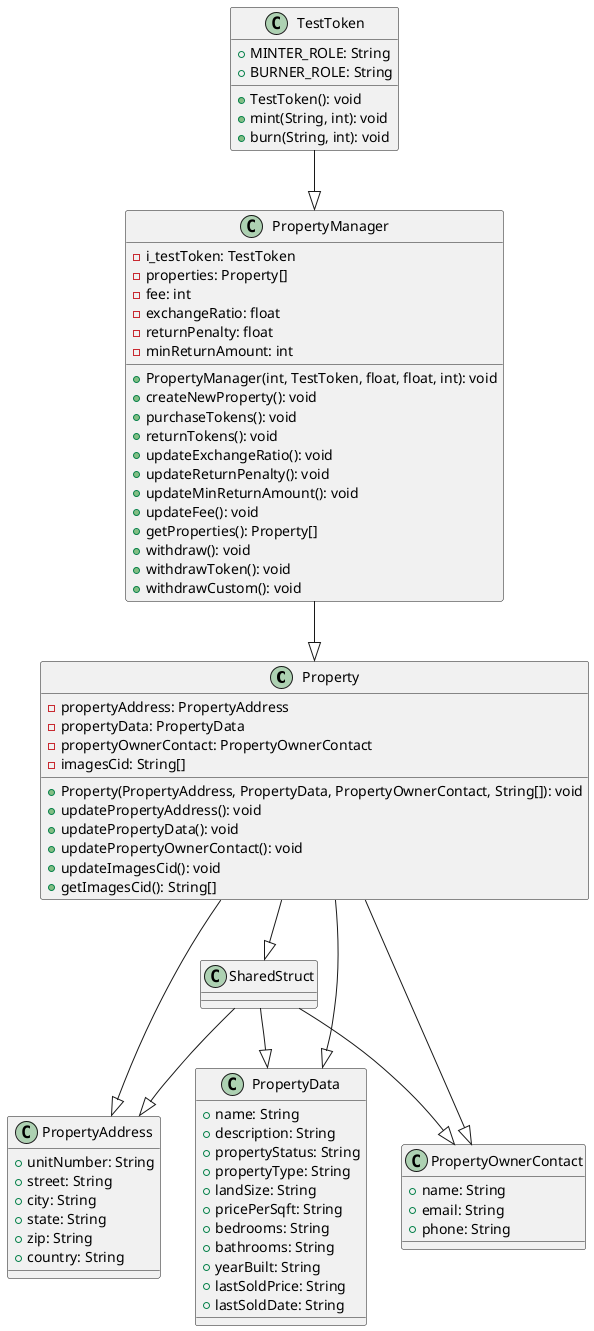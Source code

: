 @startuml

class Property {
  -propertyAddress: PropertyAddress
  -propertyData: PropertyData
  -propertyOwnerContact: PropertyOwnerContact
  -imagesCid: String[]
  +Property(PropertyAddress, PropertyData, PropertyOwnerContact, String[]): void
  +updatePropertyAddress(): void
  +updatePropertyData(): void
  +updatePropertyOwnerContact(): void
  +updateImagesCid(): void
  +getImagesCid(): String[]
}

class PropertyManager {
  -i_testToken: TestToken
  -properties: Property[]
  -fee: int
  -exchangeRatio: float
  -returnPenalty: float
  -minReturnAmount: int
  +PropertyManager(int, TestToken, float, float, int): void
  +createNewProperty(): void
  +purchaseTokens(): void
  +returnTokens(): void
  +updateExchangeRatio(): void
  +updateReturnPenalty(): void
  +updateMinReturnAmount(): void
  +updateFee(): void
  +getProperties(): Property[]
  +withdraw(): void
  +withdrawToken(): void
  +withdrawCustom(): void
}

class SharedStruct {
}

class PropertyAddress {
  +unitNumber: String
  +street: String
  +city: String
  +state: String
  +zip: String
  +country: String
}

class PropertyData {
  +name: String
  +description: String
  +propertyStatus: String
  +propertyType: String
  +landSize: String
  +pricePerSqft: String
  +bedrooms: String
  +bathrooms: String
  +yearBuilt: String
  +lastSoldPrice: String
  +lastSoldDate: String
}

class PropertyOwnerContact {
  +name: String
  +email: String
  +phone: String
}

class TestToken {
  +MINTER_ROLE: String
  +BURNER_ROLE: String
  +TestToken(): void
  +mint(String, int): void
  +burn(String, int): void
}

Property --|> SharedStruct
Property --|> PropertyAddress
Property --|> PropertyData
Property --|> PropertyOwnerContact

PropertyManager --|> Property

TestToken --|> PropertyManager

SharedStruct --|> PropertyAddress
SharedStruct --|> PropertyData
SharedStruct --|> PropertyOwnerContact

@enduml
